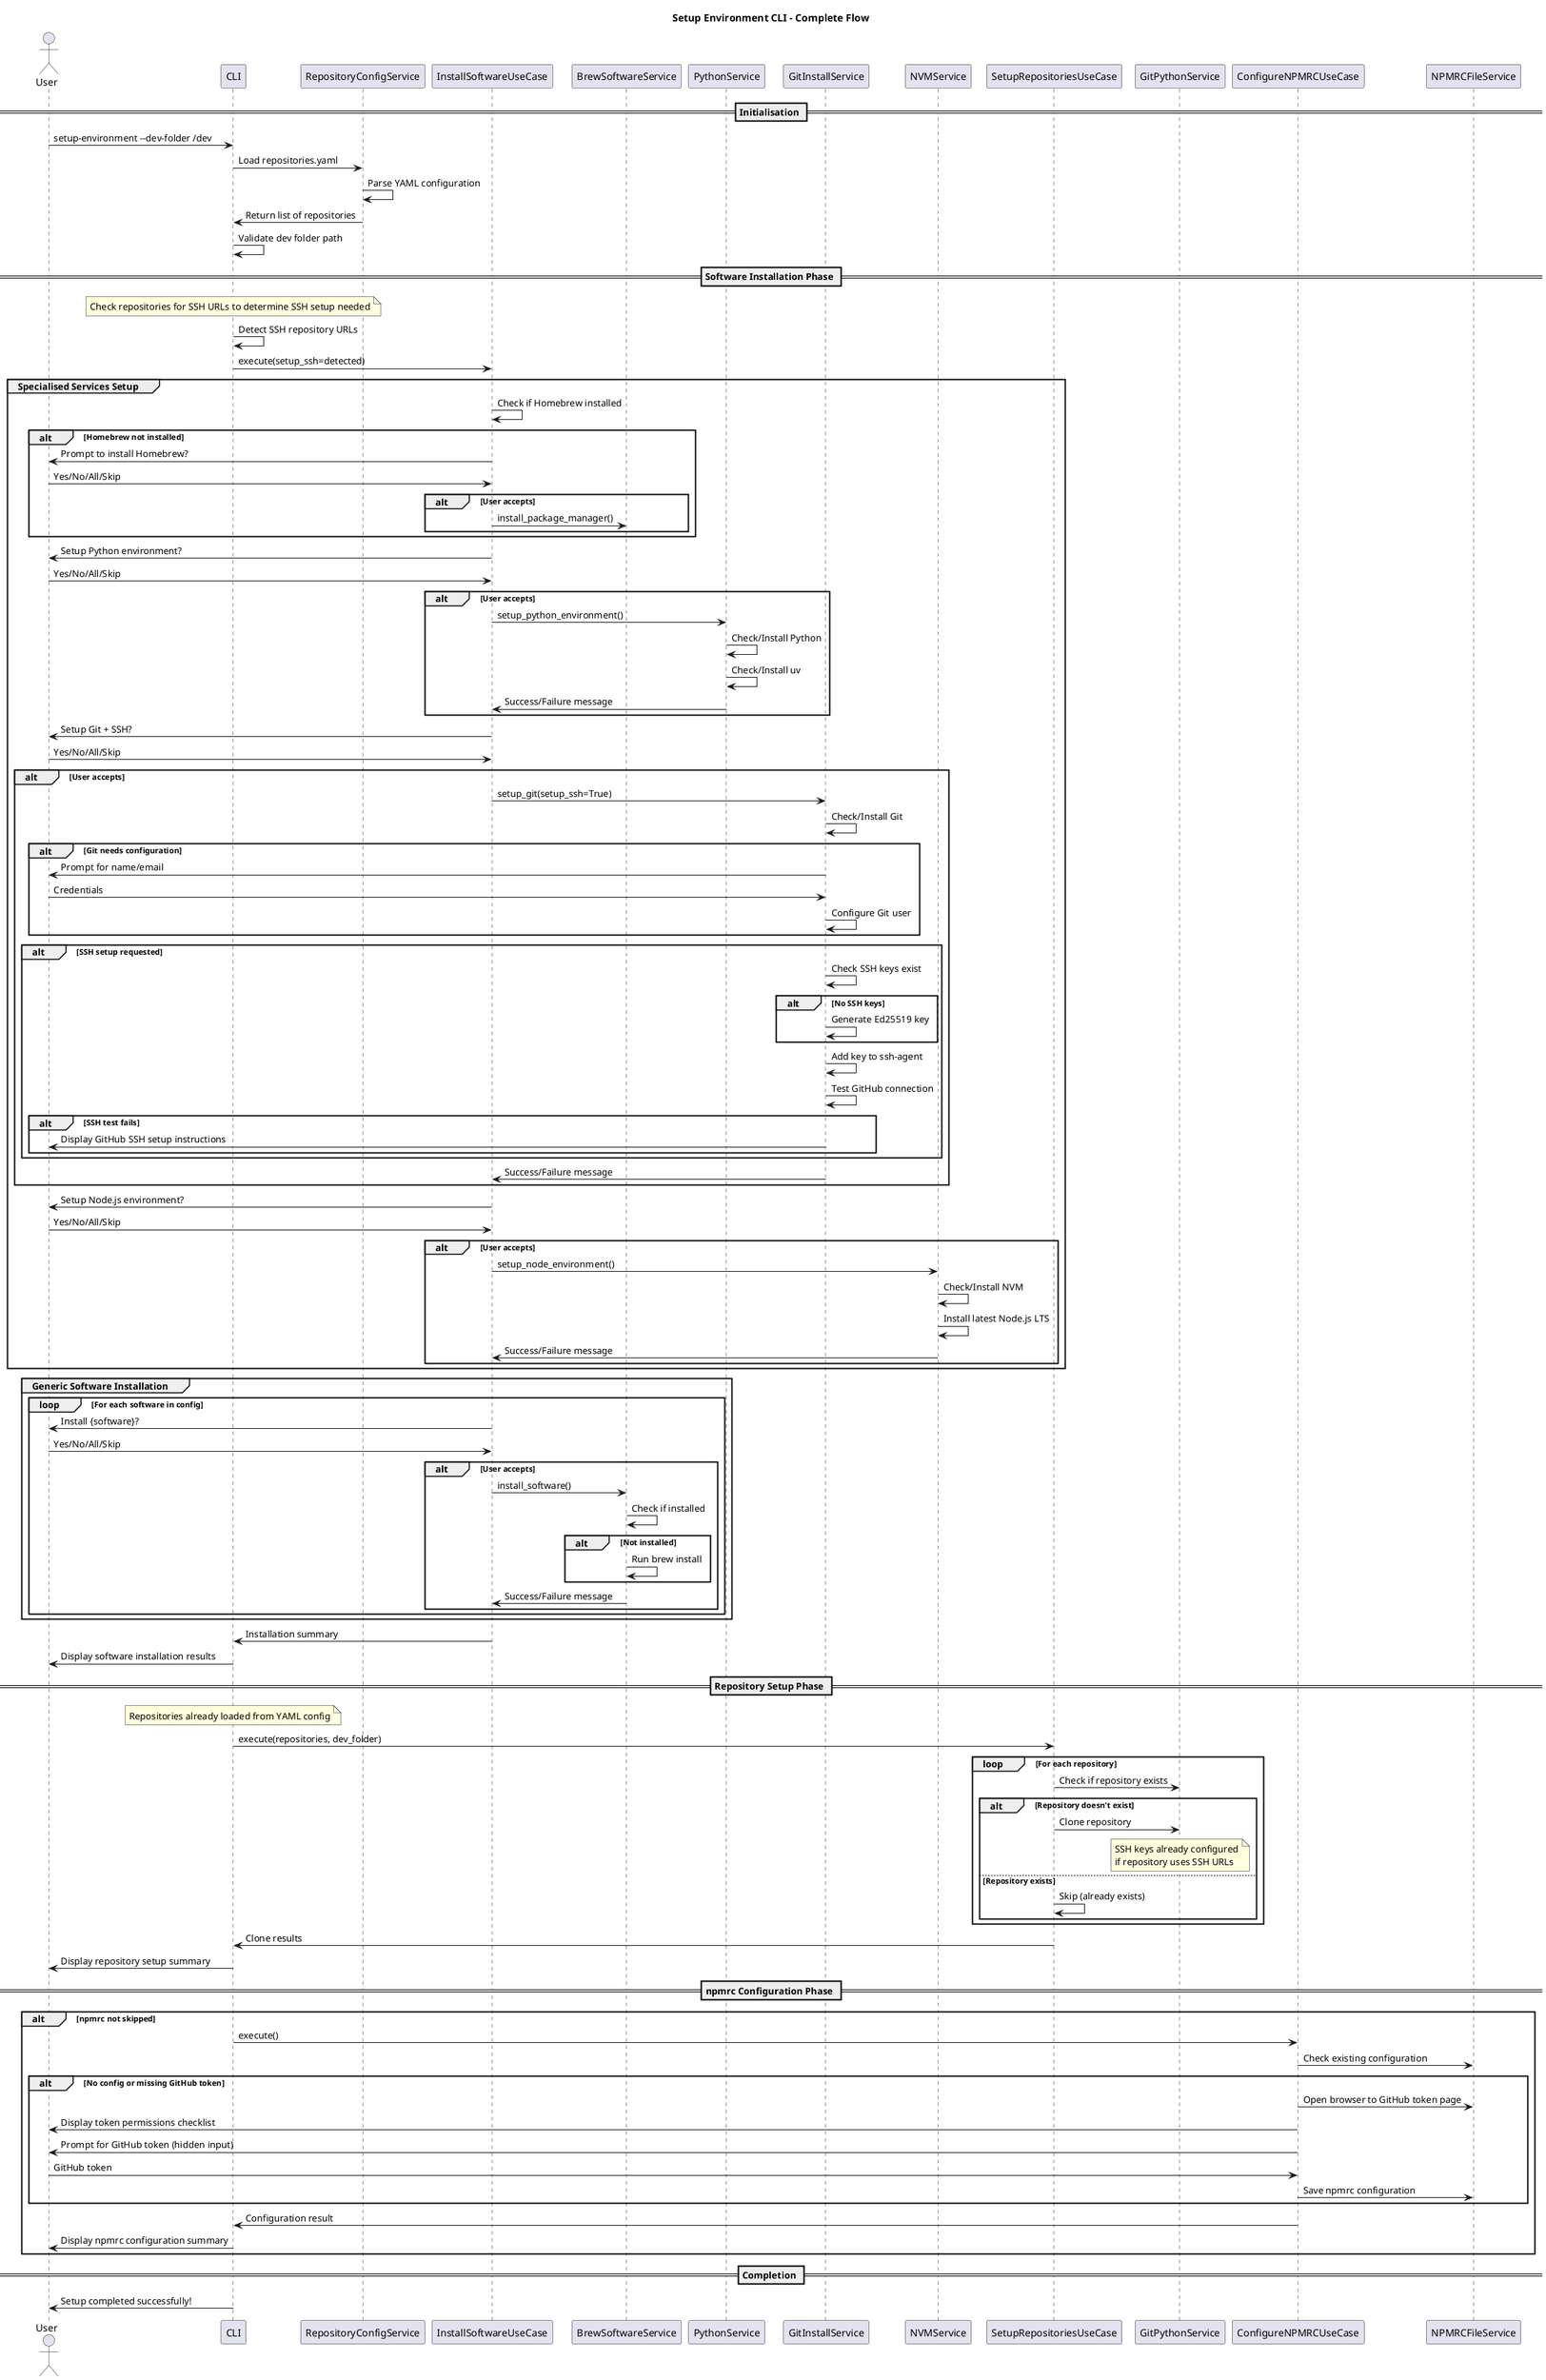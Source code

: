 @startuml CLI Flow Sequence Diagram
title Setup Environment CLI - Complete Flow

actor User
participant CLI
participant "RepositoryConfigService" as RepoConfigSvc
participant "InstallSoftwareUseCase" as SoftwareUC
participant "BrewSoftwareService" as BrewService
participant "PythonService" as PythonSvc
participant "GitInstallService" as GitSvc
participant "NVMService" as NVMSvc
participant "SetupRepositoriesUseCase" as RepoUC
participant "GitPythonService" as GitPySvc
participant "ConfigureNPMRCUseCase" as NPMRCUC
participant "NPMRCFileService" as NPMRCSvc

== Initialisation ==
User -> CLI: setup-environment --dev-folder ~/dev
CLI -> RepoConfigSvc: Load repositories.yaml
RepoConfigSvc -> RepoConfigSvc: Parse YAML configuration
RepoConfigSvc -> CLI: Return list of repositories
CLI -> CLI: Validate dev folder path

== Software Installation Phase ==
note over CLI: Check repositories for SSH URLs to determine SSH setup needed
CLI -> CLI: Detect SSH repository URLs
CLI -> SoftwareUC: execute(setup_ssh=detected)

group Specialised Services Setup
    SoftwareUC -> SoftwareUC: Check if Homebrew installed
    alt Homebrew not installed
        SoftwareUC -> User: Prompt to install Homebrew?
        User -> SoftwareUC: Yes/No/All/Skip
        alt User accepts
            SoftwareUC -> BrewService: install_package_manager()
        end
    end
    
    SoftwareUC -> User: Setup Python environment?
    User -> SoftwareUC: Yes/No/All/Skip
    alt User accepts
        SoftwareUC -> PythonSvc: setup_python_environment()
        PythonSvc -> PythonSvc: Check/Install Python
        PythonSvc -> PythonSvc: Check/Install uv
        PythonSvc -> SoftwareUC: Success/Failure message
    end
    
    SoftwareUC -> User: Setup Git + SSH?
    User -> SoftwareUC: Yes/No/All/Skip
    alt User accepts
        SoftwareUC -> GitSvc: setup_git(setup_ssh=True)
        GitSvc -> GitSvc: Check/Install Git
        
        alt Git needs configuration
            GitSvc -> User: Prompt for name/email
            User -> GitSvc: Credentials
            GitSvc -> GitSvc: Configure Git user
        end
        
        alt SSH setup requested
            GitSvc -> GitSvc: Check SSH keys exist
            alt No SSH keys
                GitSvc -> GitSvc: Generate Ed25519 key
            end
            GitSvc -> GitSvc: Add key to ssh-agent
            GitSvc -> GitSvc: Test GitHub connection
            alt SSH test fails
                GitSvc -> User: Display GitHub SSH setup instructions
            end
        end
        
        GitSvc -> SoftwareUC: Success/Failure message
    end
    
    SoftwareUC -> User: Setup Node.js environment?
    User -> SoftwareUC: Yes/No/All/Skip
    alt User accepts
        SoftwareUC -> NVMSvc: setup_node_environment()
        NVMSvc -> NVMSvc: Check/Install NVM
        NVMSvc -> NVMSvc: Install latest Node.js LTS
        NVMSvc -> SoftwareUC: Success/Failure message
    end
end

group Generic Software Installation
    loop For each software in config
        SoftwareUC -> User: Install {software}?
        User -> SoftwareUC: Yes/No/All/Skip
        alt User accepts
            SoftwareUC -> BrewService: install_software()
            BrewService -> BrewService: Check if installed
            alt Not installed
                BrewService -> BrewService: Run brew install
            end
            BrewService -> SoftwareUC: Success/Failure message
        end
    end
end

SoftwareUC -> CLI: Installation summary
CLI -> User: Display software installation results

== Repository Setup Phase ==
note over CLI: Repositories already loaded from YAML config
CLI -> RepoUC: execute(repositories, dev_folder)

loop For each repository
    RepoUC -> GitPySvc: Check if repository exists
    alt Repository doesn't exist
        RepoUC -> GitPySvc: Clone repository
        note over GitPySvc: SSH keys already configured\nif repository uses SSH URLs
    else Repository exists
        RepoUC -> RepoUC: Skip (already exists)
    end
end

RepoUC -> CLI: Clone results
CLI -> User: Display repository setup summary

== npmrc Configuration Phase ==
alt npmrc not skipped
    CLI -> NPMRCUC: execute()
    NPMRCUC -> NPMRCSvc: Check existing configuration
    alt No config or missing GitHub token
        NPMRCUC -> NPMRCSvc: Open browser to GitHub token page
        NPMRCUC -> User: Display token permissions checklist
        NPMRCUC -> User: Prompt for GitHub token (hidden input)
        User -> NPMRCUC: GitHub token
        NPMRCUC -> NPMRCSvc: Save npmrc configuration
    end
    NPMRCUC -> CLI: Configuration result
    CLI -> User: Display npmrc configuration summary
end

== Completion ==
CLI -> User: Setup completed successfully!

@enduml